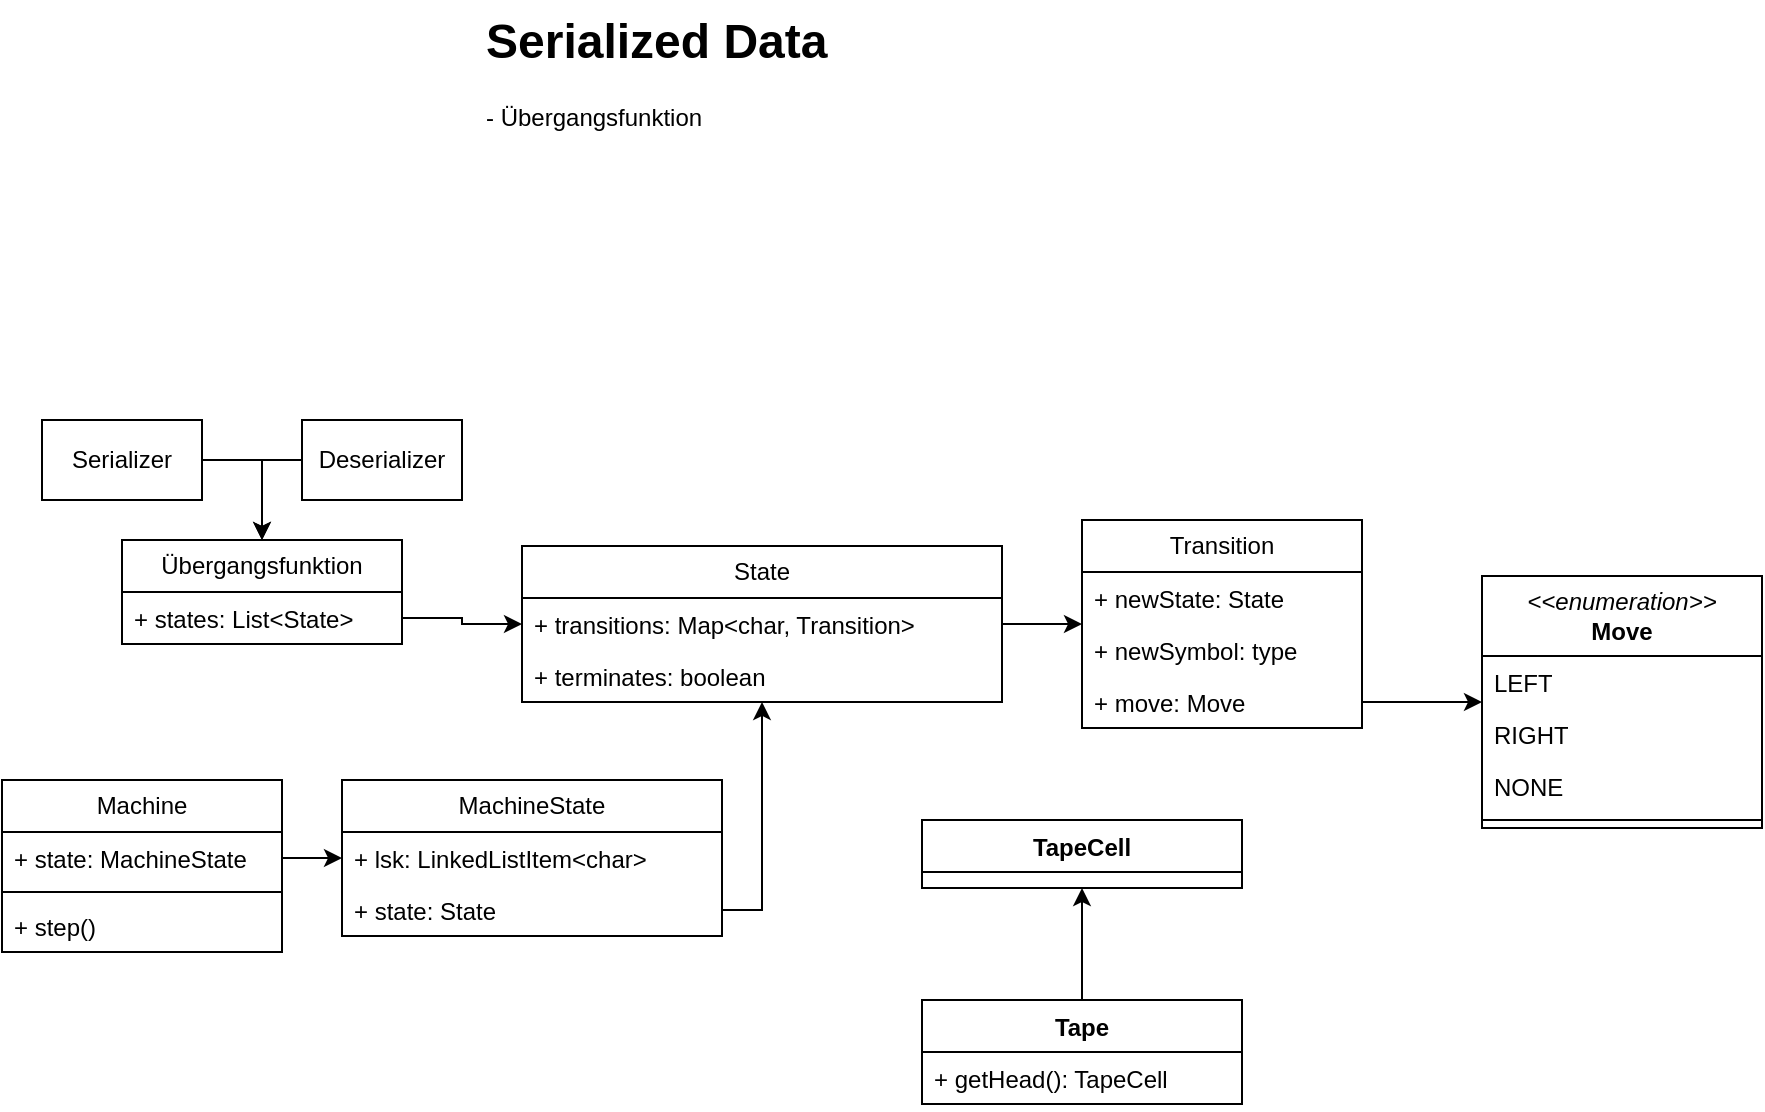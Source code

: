 <mxfile version="26.1.1">
  <diagram name="Seite-1" id="agwqZC_TU5OIGDymuj-D">
    <mxGraphModel dx="1000" dy="764" grid="1" gridSize="10" guides="1" tooltips="1" connect="1" arrows="1" fold="1" page="1" pageScale="1" pageWidth="827" pageHeight="1169" math="0" shadow="0">
      <root>
        <mxCell id="0" />
        <mxCell id="1" parent="0" />
        <mxCell id="TJZsFvZYOPBWQWU83Hrf-61" style="edgeStyle=orthogonalEdgeStyle;rounded=0;orthogonalLoop=1;jettySize=auto;html=1;exitX=1;exitY=0.5;exitDx=0;exitDy=0;" parent="1" source="TJZsFvZYOPBWQWU83Hrf-1" target="TJZsFvZYOPBWQWU83Hrf-39" edge="1">
          <mxGeometry relative="1" as="geometry" />
        </mxCell>
        <mxCell id="TJZsFvZYOPBWQWU83Hrf-1" value="Serializer" style="rounded=0;whiteSpace=wrap;html=1;" parent="1" vertex="1">
          <mxGeometry x="40" y="270" width="80" height="40" as="geometry" />
        </mxCell>
        <mxCell id="TJZsFvZYOPBWQWU83Hrf-8" value="&lt;div&gt;&lt;i&gt;&amp;lt;&amp;lt;enumeration&amp;gt;&amp;gt;&lt;/i&gt;&lt;/div&gt;&lt;b&gt;Move&lt;/b&gt;" style="swimlane;fontStyle=0;childLayout=stackLayout;horizontal=1;startSize=40;fillColor=none;horizontalStack=0;resizeParent=1;resizeParentMax=0;resizeLast=0;collapsible=1;marginBottom=0;whiteSpace=wrap;html=1;" parent="1" vertex="1">
          <mxGeometry x="760" y="348" width="140" height="126" as="geometry">
            <mxRectangle x="440" y="240" width="140" height="40" as="alternateBounds" />
          </mxGeometry>
        </mxCell>
        <mxCell id="TJZsFvZYOPBWQWU83Hrf-19" value="LEFT" style="text;strokeColor=none;fillColor=none;align=left;verticalAlign=top;spacingLeft=4;spacingRight=4;overflow=hidden;rotatable=0;points=[[0,0.5],[1,0.5]];portConstraint=eastwest;whiteSpace=wrap;html=1;" parent="TJZsFvZYOPBWQWU83Hrf-8" vertex="1">
          <mxGeometry y="40" width="140" height="26" as="geometry" />
        </mxCell>
        <mxCell id="TJZsFvZYOPBWQWU83Hrf-20" value="RIGHT" style="text;strokeColor=none;fillColor=none;align=left;verticalAlign=top;spacingLeft=4;spacingRight=4;overflow=hidden;rotatable=0;points=[[0,0.5],[1,0.5]];portConstraint=eastwest;whiteSpace=wrap;html=1;" parent="TJZsFvZYOPBWQWU83Hrf-8" vertex="1">
          <mxGeometry y="66" width="140" height="26" as="geometry" />
        </mxCell>
        <mxCell id="TJZsFvZYOPBWQWU83Hrf-21" value="NONE" style="text;strokeColor=none;fillColor=none;align=left;verticalAlign=top;spacingLeft=4;spacingRight=4;overflow=hidden;rotatable=0;points=[[0,0.5],[1,0.5]];portConstraint=eastwest;whiteSpace=wrap;html=1;" parent="TJZsFvZYOPBWQWU83Hrf-8" vertex="1">
          <mxGeometry y="92" width="140" height="26" as="geometry" />
        </mxCell>
        <mxCell id="TJZsFvZYOPBWQWU83Hrf-22" value="" style="line;strokeWidth=1;fillColor=none;align=left;verticalAlign=middle;spacingTop=-1;spacingLeft=3;spacingRight=3;rotatable=0;labelPosition=right;points=[];portConstraint=eastwest;strokeColor=inherit;" parent="TJZsFvZYOPBWQWU83Hrf-8" vertex="1">
          <mxGeometry y="118" width="140" height="8" as="geometry" />
        </mxCell>
        <mxCell id="TJZsFvZYOPBWQWU83Hrf-27" value="Transition" style="swimlane;fontStyle=0;childLayout=stackLayout;horizontal=1;startSize=26;fillColor=none;horizontalStack=0;resizeParent=1;resizeParentMax=0;resizeLast=0;collapsible=1;marginBottom=0;whiteSpace=wrap;html=1;" parent="1" vertex="1">
          <mxGeometry x="560" y="320" width="140" height="104" as="geometry" />
        </mxCell>
        <mxCell id="TJZsFvZYOPBWQWU83Hrf-28" value="+ newState: State" style="text;strokeColor=none;fillColor=none;align=left;verticalAlign=top;spacingLeft=4;spacingRight=4;overflow=hidden;rotatable=0;points=[[0,0.5],[1,0.5]];portConstraint=eastwest;whiteSpace=wrap;html=1;" parent="TJZsFvZYOPBWQWU83Hrf-27" vertex="1">
          <mxGeometry y="26" width="140" height="26" as="geometry" />
        </mxCell>
        <mxCell id="TJZsFvZYOPBWQWU83Hrf-29" value="+ newSymbol: type" style="text;strokeColor=none;fillColor=none;align=left;verticalAlign=top;spacingLeft=4;spacingRight=4;overflow=hidden;rotatable=0;points=[[0,0.5],[1,0.5]];portConstraint=eastwest;whiteSpace=wrap;html=1;" parent="TJZsFvZYOPBWQWU83Hrf-27" vertex="1">
          <mxGeometry y="52" width="140" height="26" as="geometry" />
        </mxCell>
        <mxCell id="TJZsFvZYOPBWQWU83Hrf-30" value="+ move: Move" style="text;strokeColor=none;fillColor=none;align=left;verticalAlign=top;spacingLeft=4;spacingRight=4;overflow=hidden;rotatable=0;points=[[0,0.5],[1,0.5]];portConstraint=eastwest;whiteSpace=wrap;html=1;" parent="TJZsFvZYOPBWQWU83Hrf-27" vertex="1">
          <mxGeometry y="78" width="140" height="26" as="geometry" />
        </mxCell>
        <mxCell id="TJZsFvZYOPBWQWU83Hrf-31" value="State" style="swimlane;fontStyle=0;childLayout=stackLayout;horizontal=1;startSize=26;fillColor=none;horizontalStack=0;resizeParent=1;resizeParentMax=0;resizeLast=0;collapsible=1;marginBottom=0;whiteSpace=wrap;html=1;" parent="1" vertex="1">
          <mxGeometry x="280" y="333" width="240" height="78" as="geometry" />
        </mxCell>
        <mxCell id="TJZsFvZYOPBWQWU83Hrf-32" value="+ transitions: Map&amp;lt;char, Transition&amp;gt;" style="text;strokeColor=none;fillColor=none;align=left;verticalAlign=top;spacingLeft=4;spacingRight=4;overflow=hidden;rotatable=0;points=[[0,0.5],[1,0.5]];portConstraint=eastwest;whiteSpace=wrap;html=1;" parent="TJZsFvZYOPBWQWU83Hrf-31" vertex="1">
          <mxGeometry y="26" width="240" height="26" as="geometry" />
        </mxCell>
        <mxCell id="TJZsFvZYOPBWQWU83Hrf-62" value="+ terminates: boolean" style="text;strokeColor=none;fillColor=none;align=left;verticalAlign=top;spacingLeft=4;spacingRight=4;overflow=hidden;rotatable=0;points=[[0,0.5],[1,0.5]];portConstraint=eastwest;whiteSpace=wrap;html=1;" parent="TJZsFvZYOPBWQWU83Hrf-31" vertex="1">
          <mxGeometry y="52" width="240" height="26" as="geometry" />
        </mxCell>
        <mxCell id="TJZsFvZYOPBWQWU83Hrf-39" value="Übergangsfunktion" style="swimlane;fontStyle=0;childLayout=stackLayout;horizontal=1;startSize=26;fillColor=none;horizontalStack=0;resizeParent=1;resizeParentMax=0;resizeLast=0;collapsible=1;marginBottom=0;whiteSpace=wrap;html=1;" parent="1" vertex="1">
          <mxGeometry x="80" y="330" width="140" height="52" as="geometry" />
        </mxCell>
        <mxCell id="TJZsFvZYOPBWQWU83Hrf-40" value="+ states: List&amp;lt;State&amp;gt;" style="text;strokeColor=none;fillColor=none;align=left;verticalAlign=top;spacingLeft=4;spacingRight=4;overflow=hidden;rotatable=0;points=[[0,0.5],[1,0.5]];portConstraint=eastwest;whiteSpace=wrap;html=1;" parent="TJZsFvZYOPBWQWU83Hrf-39" vertex="1">
          <mxGeometry y="26" width="140" height="26" as="geometry" />
        </mxCell>
        <mxCell id="TJZsFvZYOPBWQWU83Hrf-43" style="edgeStyle=orthogonalEdgeStyle;rounded=0;orthogonalLoop=1;jettySize=auto;html=1;exitX=1;exitY=0.5;exitDx=0;exitDy=0;" parent="1" source="TJZsFvZYOPBWQWU83Hrf-30" target="TJZsFvZYOPBWQWU83Hrf-8" edge="1">
          <mxGeometry relative="1" as="geometry" />
        </mxCell>
        <mxCell id="TJZsFvZYOPBWQWU83Hrf-44" style="edgeStyle=orthogonalEdgeStyle;rounded=0;orthogonalLoop=1;jettySize=auto;html=1;exitX=1;exitY=0.5;exitDx=0;exitDy=0;" parent="1" source="TJZsFvZYOPBWQWU83Hrf-32" target="TJZsFvZYOPBWQWU83Hrf-27" edge="1">
          <mxGeometry relative="1" as="geometry" />
        </mxCell>
        <mxCell id="TJZsFvZYOPBWQWU83Hrf-45" style="edgeStyle=orthogonalEdgeStyle;rounded=0;orthogonalLoop=1;jettySize=auto;html=1;exitX=1;exitY=0.5;exitDx=0;exitDy=0;" parent="1" source="TJZsFvZYOPBWQWU83Hrf-40" target="TJZsFvZYOPBWQWU83Hrf-31" edge="1">
          <mxGeometry relative="1" as="geometry" />
        </mxCell>
        <mxCell id="TJZsFvZYOPBWQWU83Hrf-46" value="MachineState" style="swimlane;fontStyle=0;childLayout=stackLayout;horizontal=1;startSize=26;fillColor=none;horizontalStack=0;resizeParent=1;resizeParentMax=0;resizeLast=0;collapsible=1;marginBottom=0;whiteSpace=wrap;html=1;" parent="1" vertex="1">
          <mxGeometry x="190" y="450" width="190" height="78" as="geometry" />
        </mxCell>
        <mxCell id="TJZsFvZYOPBWQWU83Hrf-59" value="+ lsk: LinkedListItem&amp;lt;char&amp;gt;" style="text;strokeColor=none;fillColor=none;align=left;verticalAlign=top;spacingLeft=4;spacingRight=4;overflow=hidden;rotatable=0;points=[[0,0.5],[1,0.5]];portConstraint=eastwest;whiteSpace=wrap;html=1;" parent="TJZsFvZYOPBWQWU83Hrf-46" vertex="1">
          <mxGeometry y="26" width="190" height="26" as="geometry" />
        </mxCell>
        <mxCell id="TJZsFvZYOPBWQWU83Hrf-48" value="+ state: State" style="text;strokeColor=none;fillColor=none;align=left;verticalAlign=top;spacingLeft=4;spacingRight=4;overflow=hidden;rotatable=0;points=[[0,0.5],[1,0.5]];portConstraint=eastwest;whiteSpace=wrap;html=1;" parent="TJZsFvZYOPBWQWU83Hrf-46" vertex="1">
          <mxGeometry y="52" width="190" height="26" as="geometry" />
        </mxCell>
        <mxCell id="TJZsFvZYOPBWQWU83Hrf-50" value="Machine" style="swimlane;fontStyle=0;childLayout=stackLayout;horizontal=1;startSize=26;fillColor=none;horizontalStack=0;resizeParent=1;resizeParentMax=0;resizeLast=0;collapsible=1;marginBottom=0;whiteSpace=wrap;html=1;" parent="1" vertex="1">
          <mxGeometry x="20" y="450" width="140" height="86" as="geometry" />
        </mxCell>
        <mxCell id="TJZsFvZYOPBWQWU83Hrf-51" value="+ state: MachineState" style="text;strokeColor=none;fillColor=none;align=left;verticalAlign=top;spacingLeft=4;spacingRight=4;overflow=hidden;rotatable=0;points=[[0,0.5],[1,0.5]];portConstraint=eastwest;whiteSpace=wrap;html=1;" parent="TJZsFvZYOPBWQWU83Hrf-50" vertex="1">
          <mxGeometry y="26" width="140" height="26" as="geometry" />
        </mxCell>
        <mxCell id="TJZsFvZYOPBWQWU83Hrf-55" value="" style="line;strokeWidth=1;fillColor=none;align=left;verticalAlign=middle;spacingTop=-1;spacingLeft=3;spacingRight=3;rotatable=0;labelPosition=right;points=[];portConstraint=eastwest;strokeColor=inherit;" parent="TJZsFvZYOPBWQWU83Hrf-50" vertex="1">
          <mxGeometry y="52" width="140" height="8" as="geometry" />
        </mxCell>
        <mxCell id="TJZsFvZYOPBWQWU83Hrf-57" value="+ step()" style="text;strokeColor=none;fillColor=none;align=left;verticalAlign=top;spacingLeft=4;spacingRight=4;overflow=hidden;rotatable=0;points=[[0,0.5],[1,0.5]];portConstraint=eastwest;whiteSpace=wrap;html=1;" parent="TJZsFvZYOPBWQWU83Hrf-50" vertex="1">
          <mxGeometry y="60" width="140" height="26" as="geometry" />
        </mxCell>
        <mxCell id="TJZsFvZYOPBWQWU83Hrf-58" style="edgeStyle=orthogonalEdgeStyle;rounded=0;orthogonalLoop=1;jettySize=auto;html=1;exitX=1;exitY=0.5;exitDx=0;exitDy=0;" parent="1" source="TJZsFvZYOPBWQWU83Hrf-51" target="TJZsFvZYOPBWQWU83Hrf-46" edge="1">
          <mxGeometry relative="1" as="geometry" />
        </mxCell>
        <mxCell id="TJZsFvZYOPBWQWU83Hrf-60" style="edgeStyle=orthogonalEdgeStyle;rounded=0;orthogonalLoop=1;jettySize=auto;html=1;exitX=1;exitY=0.5;exitDx=0;exitDy=0;" parent="1" source="TJZsFvZYOPBWQWU83Hrf-48" target="TJZsFvZYOPBWQWU83Hrf-31" edge="1">
          <mxGeometry relative="1" as="geometry" />
        </mxCell>
        <mxCell id="TJZsFvZYOPBWQWU83Hrf-64" style="edgeStyle=orthogonalEdgeStyle;rounded=0;orthogonalLoop=1;jettySize=auto;html=1;exitX=0;exitY=0.5;exitDx=0;exitDy=0;" parent="1" source="TJZsFvZYOPBWQWU83Hrf-63" target="TJZsFvZYOPBWQWU83Hrf-39" edge="1">
          <mxGeometry relative="1" as="geometry" />
        </mxCell>
        <mxCell id="TJZsFvZYOPBWQWU83Hrf-63" value="Deserializer" style="rounded=0;whiteSpace=wrap;html=1;" parent="1" vertex="1">
          <mxGeometry x="170" y="270" width="80" height="40" as="geometry" />
        </mxCell>
        <mxCell id="TJZsFvZYOPBWQWU83Hrf-65" value="&lt;h1 style=&quot;margin-top: 0px;&quot;&gt;Serialized Data&lt;/h1&gt;&lt;p&gt;- Übergangsfunktion&lt;/p&gt;&lt;p&gt;&lt;br&gt;&lt;/p&gt;" style="text;html=1;whiteSpace=wrap;overflow=hidden;rounded=0;" parent="1" vertex="1">
          <mxGeometry x="260" y="60" width="380" height="120" as="geometry" />
        </mxCell>
        <mxCell id="pvoaH-eM6HF3G7Z4RXcV-3" value="TapeCell" style="swimlane;fontStyle=1;align=center;verticalAlign=top;childLayout=stackLayout;horizontal=1;startSize=26;horizontalStack=0;resizeParent=1;resizeParentMax=0;resizeLast=0;collapsible=1;marginBottom=0;whiteSpace=wrap;html=1;" vertex="1" parent="1">
          <mxGeometry x="480" y="470" width="160" height="34" as="geometry" />
        </mxCell>
        <mxCell id="pvoaH-eM6HF3G7Z4RXcV-9" style="edgeStyle=orthogonalEdgeStyle;rounded=0;orthogonalLoop=1;jettySize=auto;html=1;exitX=0.5;exitY=0;exitDx=0;exitDy=0;entryX=0.5;entryY=1;entryDx=0;entryDy=0;" edge="1" parent="1" source="pvoaH-eM6HF3G7Z4RXcV-7" target="pvoaH-eM6HF3G7Z4RXcV-3">
          <mxGeometry relative="1" as="geometry" />
        </mxCell>
        <mxCell id="pvoaH-eM6HF3G7Z4RXcV-7" value="Tape" style="swimlane;fontStyle=1;align=center;verticalAlign=top;childLayout=stackLayout;horizontal=1;startSize=26;horizontalStack=0;resizeParent=1;resizeParentMax=0;resizeLast=0;collapsible=1;marginBottom=0;whiteSpace=wrap;html=1;" vertex="1" parent="1">
          <mxGeometry x="480" y="560" width="160" height="52" as="geometry" />
        </mxCell>
        <mxCell id="pvoaH-eM6HF3G7Z4RXcV-8" value="+ getHead(): TapeCell" style="text;strokeColor=none;fillColor=none;align=left;verticalAlign=top;spacingLeft=4;spacingRight=4;overflow=hidden;rotatable=0;points=[[0,0.5],[1,0.5]];portConstraint=eastwest;whiteSpace=wrap;html=1;" vertex="1" parent="pvoaH-eM6HF3G7Z4RXcV-7">
          <mxGeometry y="26" width="160" height="26" as="geometry" />
        </mxCell>
      </root>
    </mxGraphModel>
  </diagram>
</mxfile>
